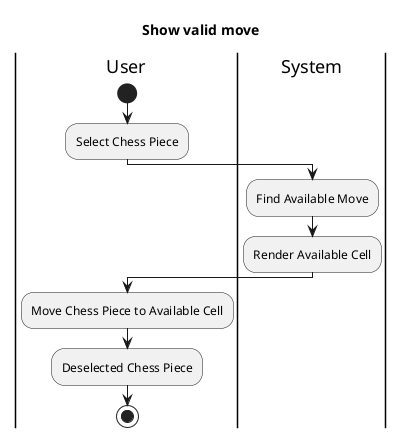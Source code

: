 @startuml "Activity diagram"
title "Show valid move"
|User|
start
:Select Chess Piece;

|System|
:Find Available Move;
:Render Available Cell;

|User|
:Move Chess Piece to Available Cell;
:Deselected Chess Piece;
stop

@enduml